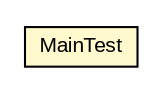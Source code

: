 #!/usr/local/bin/dot
#
# Class diagram 
# Generated by UMLGraph version R5_6-24-gf6e263 (http://www.umlgraph.org/)
#

digraph G {
	edge [fontname="arial",fontsize=10,labelfontname="arial",labelfontsize=10];
	node [fontname="arial",fontsize=10,shape=plaintext];
	nodesep=0.25;
	ranksep=0.5;
	// org.miloss.fgsms.common.MainTest
	c1735 [label=<<table title="org.miloss.fgsms.common.MainTest" border="0" cellborder="1" cellspacing="0" cellpadding="2" port="p" bgcolor="lemonChiffon" href="./MainTest.html">
		<tr><td><table border="0" cellspacing="0" cellpadding="1">
<tr><td align="center" balign="center"> MainTest </td></tr>
		</table></td></tr>
		</table>>, URL="./MainTest.html", fontname="arial", fontcolor="black", fontsize=10.0];
}

